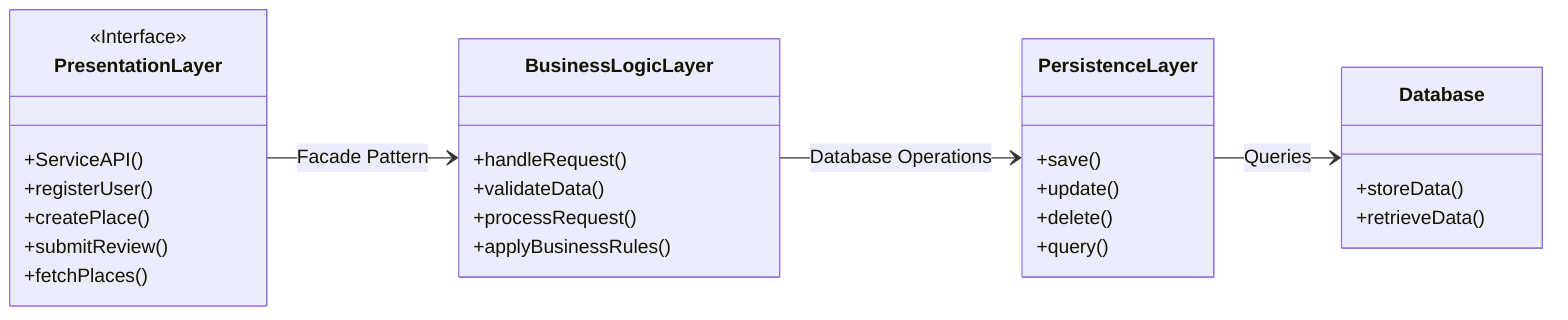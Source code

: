 classDiagram
direction LR

%% Presentation Layer
class PresentationLayer {
    <<Interface>>
    +ServiceAPI()
    +registerUser()
    +createPlace()
    +submitReview()
    +fetchPlaces()
}

%% Business Logic Layer
class BusinessLogicLayer {
    +handleRequest()
    +validateData()
    +processRequest()
    +applyBusinessRules()
}

%% Persistence Layer
class PersistenceLayer {
    +save()
    +update()
    +delete()
    +query()
}

%% Database
class Database {
    +storeData()
    +retrieveData()
}

%% Layer Interactions
PresentationLayer --> BusinessLogicLayer : Facade Pattern
BusinessLogicLayer --> PersistenceLayer : Database Operations
PersistenceLayer --> Database : Queries